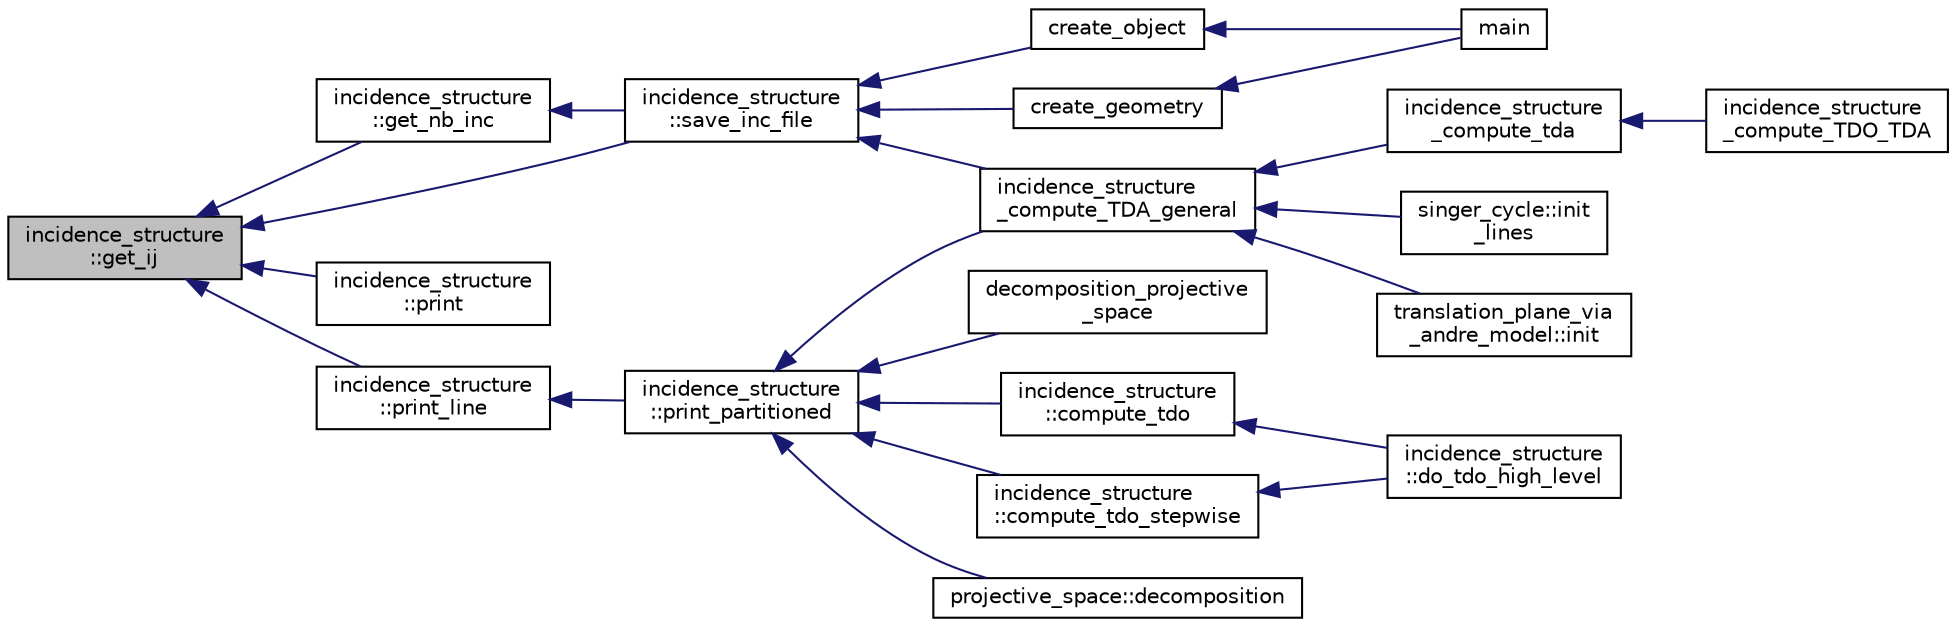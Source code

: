 digraph "incidence_structure::get_ij"
{
  edge [fontname="Helvetica",fontsize="10",labelfontname="Helvetica",labelfontsize="10"];
  node [fontname="Helvetica",fontsize="10",shape=record];
  rankdir="LR";
  Node3628 [label="incidence_structure\l::get_ij",height=0.2,width=0.4,color="black", fillcolor="grey75", style="filled", fontcolor="black"];
  Node3628 -> Node3629 [dir="back",color="midnightblue",fontsize="10",style="solid",fontname="Helvetica"];
  Node3629 [label="incidence_structure\l::get_nb_inc",height=0.2,width=0.4,color="black", fillcolor="white", style="filled",URL="$da/d8a/classincidence__structure.html#acdc1d5ce64ece8aefa6bcc7656ed932c"];
  Node3629 -> Node3630 [dir="back",color="midnightblue",fontsize="10",style="solid",fontname="Helvetica"];
  Node3630 [label="incidence_structure\l::save_inc_file",height=0.2,width=0.4,color="black", fillcolor="white", style="filled",URL="$da/d8a/classincidence__structure.html#a4fd15671d6a99a4cae34a24e3c0b7705"];
  Node3630 -> Node3631 [dir="back",color="midnightblue",fontsize="10",style="solid",fontname="Helvetica"];
  Node3631 [label="create_object",height=0.2,width=0.4,color="black", fillcolor="white", style="filled",URL="$de/d10/hamming_8_c.html#a290a0a0fa4965131997904ad9fe1840b"];
  Node3631 -> Node3632 [dir="back",color="midnightblue",fontsize="10",style="solid",fontname="Helvetica"];
  Node3632 [label="main",height=0.2,width=0.4,color="black", fillcolor="white", style="filled",URL="$de/d10/hamming_8_c.html#a3c04138a5bfe5d72780bb7e82a18e627"];
  Node3630 -> Node3633 [dir="back",color="midnightblue",fontsize="10",style="solid",fontname="Helvetica"];
  Node3633 [label="create_geometry",height=0.2,width=0.4,color="black", fillcolor="white", style="filled",URL="$de/d10/hamming_8_c.html#abb255fb19bad84799f04dcf4ffddb57b"];
  Node3633 -> Node3632 [dir="back",color="midnightblue",fontsize="10",style="solid",fontname="Helvetica"];
  Node3630 -> Node3634 [dir="back",color="midnightblue",fontsize="10",style="solid",fontname="Helvetica"];
  Node3634 [label="incidence_structure\l_compute_TDA_general",height=0.2,width=0.4,color="black", fillcolor="white", style="filled",URL="$df/d74/tl__geometry_8h.html#a21ab759f6e646f3fe703c17f39361448"];
  Node3634 -> Node3635 [dir="back",color="midnightblue",fontsize="10",style="solid",fontname="Helvetica"];
  Node3635 [label="incidence_structure\l_compute_tda",height=0.2,width=0.4,color="black", fillcolor="white", style="filled",URL="$df/d74/tl__geometry_8h.html#ab3a7584f120bbaf752a5bd831d3ebf72"];
  Node3635 -> Node3636 [dir="back",color="midnightblue",fontsize="10",style="solid",fontname="Helvetica"];
  Node3636 [label="incidence_structure\l_compute_TDO_TDA",height=0.2,width=0.4,color="black", fillcolor="white", style="filled",URL="$df/d74/tl__geometry_8h.html#a63d0e7a207e173b92c0e560df4d8e980"];
  Node3634 -> Node3637 [dir="back",color="midnightblue",fontsize="10",style="solid",fontname="Helvetica"];
  Node3637 [label="singer_cycle::init\l_lines",height=0.2,width=0.4,color="black", fillcolor="white", style="filled",URL="$d8/d13/classsinger__cycle.html#a817cbf613596d5db2cf5e926db8fa328"];
  Node3634 -> Node3638 [dir="back",color="midnightblue",fontsize="10",style="solid",fontname="Helvetica"];
  Node3638 [label="translation_plane_via\l_andre_model::init",height=0.2,width=0.4,color="black", fillcolor="white", style="filled",URL="$d1/dcc/classtranslation__plane__via__andre__model.html#adb424599de168ade331979a9218ee07b"];
  Node3628 -> Node3630 [dir="back",color="midnightblue",fontsize="10",style="solid",fontname="Helvetica"];
  Node3628 -> Node3639 [dir="back",color="midnightblue",fontsize="10",style="solid",fontname="Helvetica"];
  Node3639 [label="incidence_structure\l::print",height=0.2,width=0.4,color="black", fillcolor="white", style="filled",URL="$da/d8a/classincidence__structure.html#a3f2a71302ef03e37de0654794e2a2c1a"];
  Node3628 -> Node3640 [dir="back",color="midnightblue",fontsize="10",style="solid",fontname="Helvetica"];
  Node3640 [label="incidence_structure\l::print_line",height=0.2,width=0.4,color="black", fillcolor="white", style="filled",URL="$da/d8a/classincidence__structure.html#ae76fdf2cf39ba776ed86b0b910d7746a"];
  Node3640 -> Node3641 [dir="back",color="midnightblue",fontsize="10",style="solid",fontname="Helvetica"];
  Node3641 [label="incidence_structure\l::print_partitioned",height=0.2,width=0.4,color="black", fillcolor="white", style="filled",URL="$da/d8a/classincidence__structure.html#a9e18878f5cc9dbeca4806bd5aab5b054"];
  Node3641 -> Node3642 [dir="back",color="midnightblue",fontsize="10",style="solid",fontname="Helvetica"];
  Node3642 [label="decomposition_projective\l_space",height=0.2,width=0.4,color="black", fillcolor="white", style="filled",URL="$df/d74/tl__geometry_8h.html#a82c6b40b3138e3e5bae2299d49680ac1"];
  Node3641 -> Node3643 [dir="back",color="midnightblue",fontsize="10",style="solid",fontname="Helvetica"];
  Node3643 [label="incidence_structure\l::compute_tdo",height=0.2,width=0.4,color="black", fillcolor="white", style="filled",URL="$da/d8a/classincidence__structure.html#a74cfa0336bdb1b0d0eace43f330a2b0f"];
  Node3643 -> Node3644 [dir="back",color="midnightblue",fontsize="10",style="solid",fontname="Helvetica"];
  Node3644 [label="incidence_structure\l::do_tdo_high_level",height=0.2,width=0.4,color="black", fillcolor="white", style="filled",URL="$da/d8a/classincidence__structure.html#a8840e820448ad980279f244a90888b77"];
  Node3641 -> Node3645 [dir="back",color="midnightblue",fontsize="10",style="solid",fontname="Helvetica"];
  Node3645 [label="incidence_structure\l::compute_tdo_stepwise",height=0.2,width=0.4,color="black", fillcolor="white", style="filled",URL="$da/d8a/classincidence__structure.html#a91a7039b74c96b39bcd084b02181f191"];
  Node3645 -> Node3644 [dir="back",color="midnightblue",fontsize="10",style="solid",fontname="Helvetica"];
  Node3641 -> Node3634 [dir="back",color="midnightblue",fontsize="10",style="solid",fontname="Helvetica"];
  Node3641 -> Node3646 [dir="back",color="midnightblue",fontsize="10",style="solid",fontname="Helvetica"];
  Node3646 [label="projective_space::decomposition",height=0.2,width=0.4,color="black", fillcolor="white", style="filled",URL="$d2/d17/classprojective__space.html#ae060ee525e7a974bce04d78be7f6dd51"];
}

